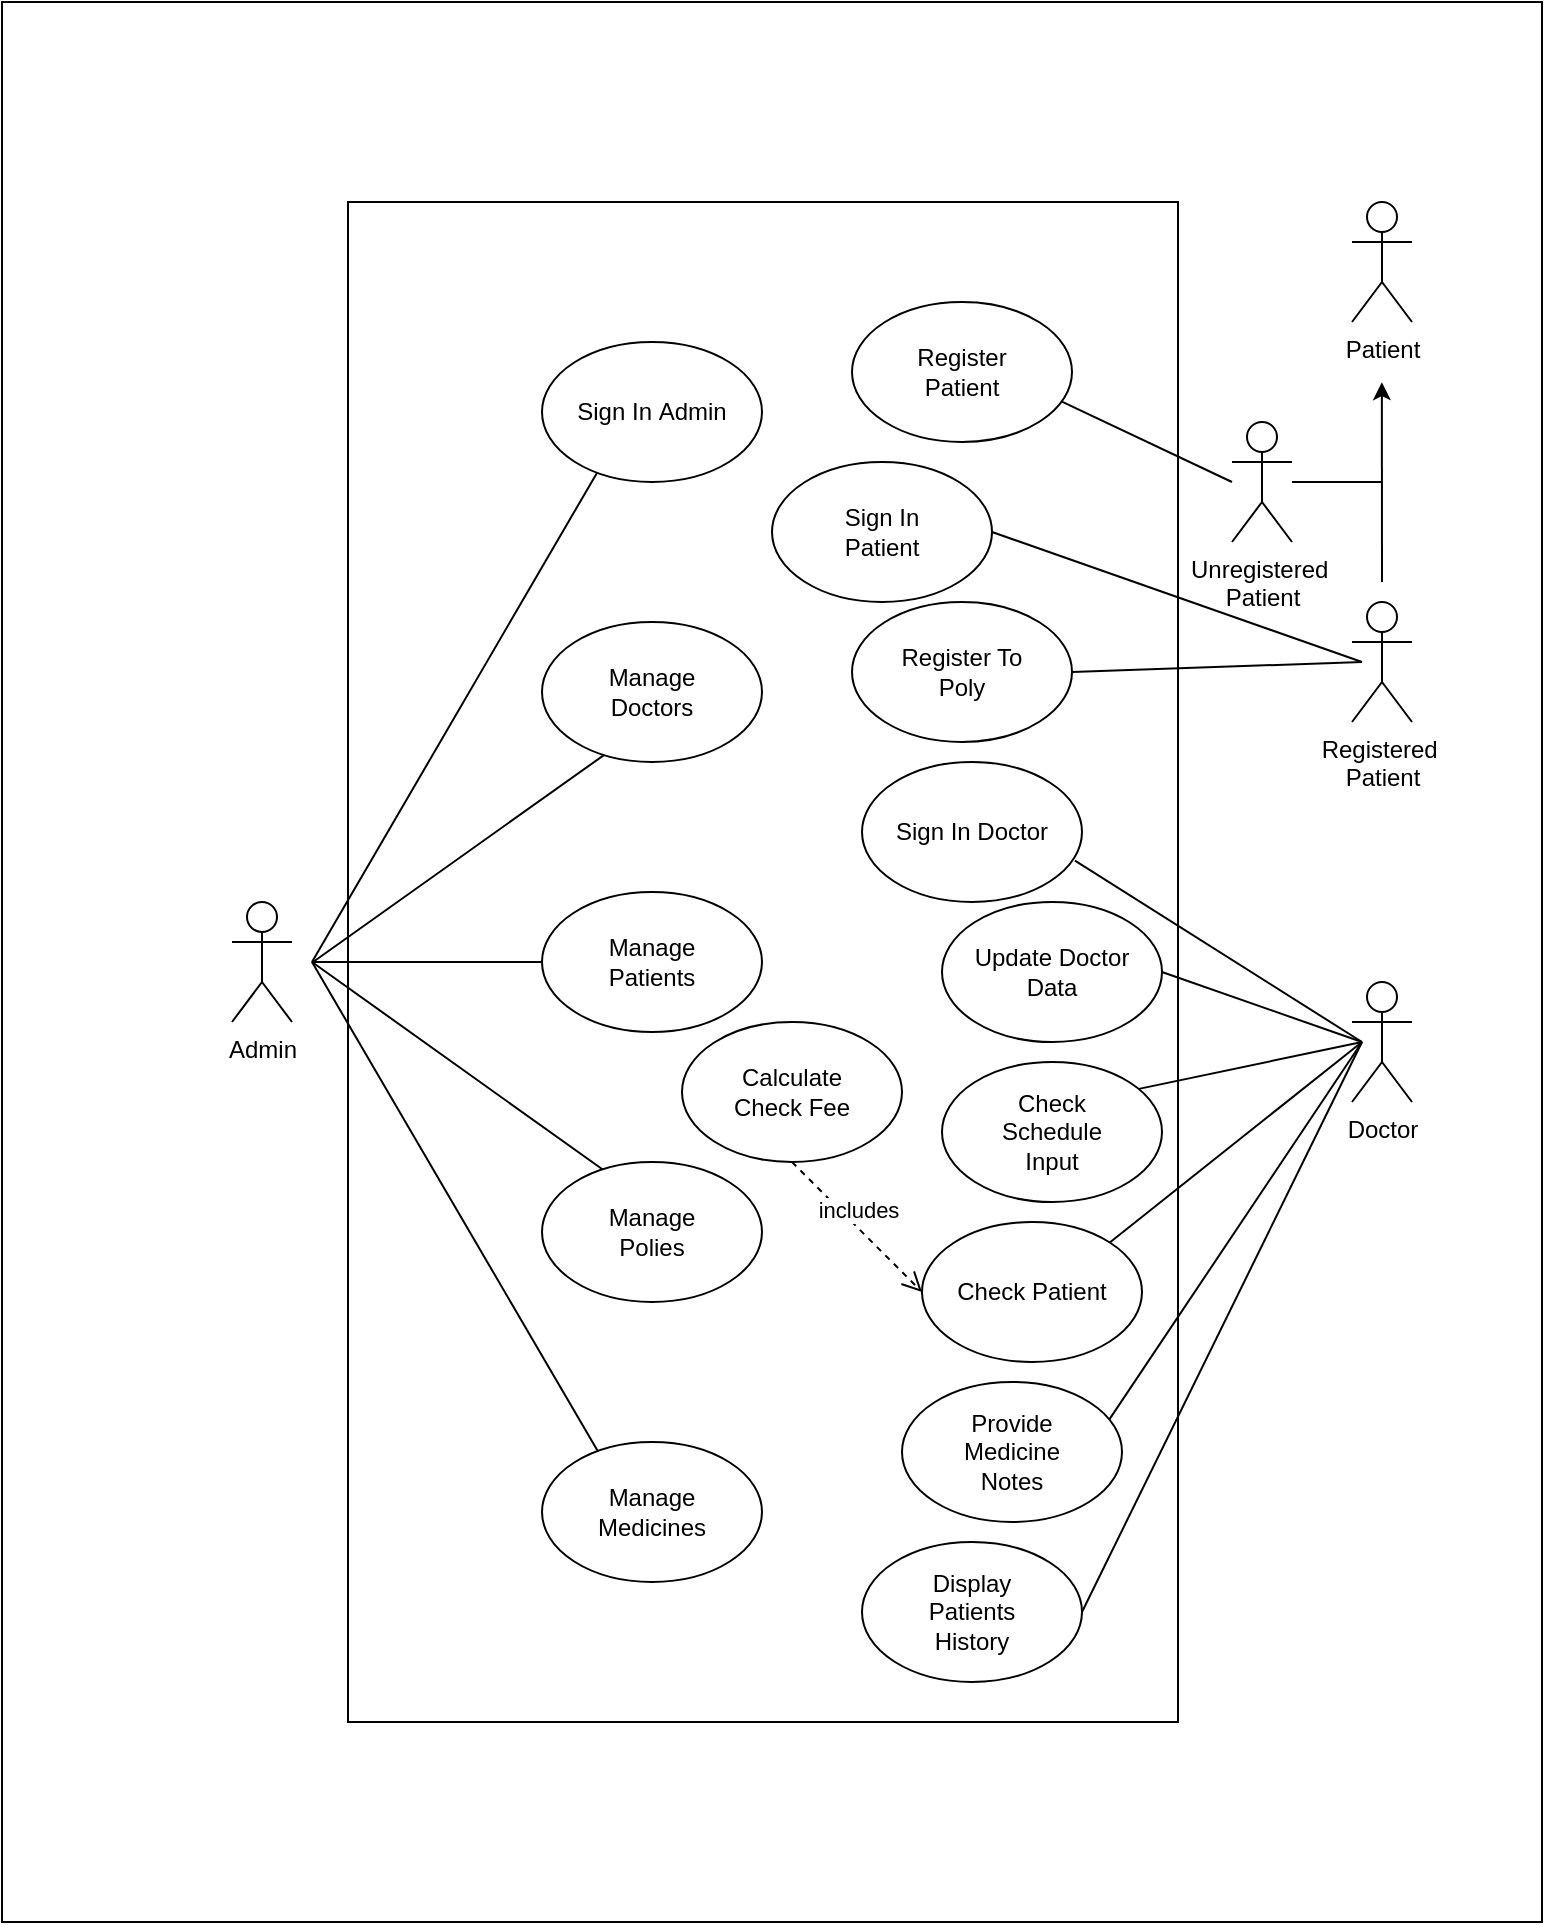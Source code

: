 <mxfile version="26.0.4">
  <diagram name="Page-1" id="-pmAG55PYEJWRh5QnQPN">
    <mxGraphModel dx="1050" dy="621" grid="1" gridSize="10" guides="1" tooltips="1" connect="1" arrows="1" fold="1" page="1" pageScale="1" pageWidth="850" pageHeight="1100" math="0" shadow="0">
      <root>
        <mxCell id="0" />
        <mxCell id="1" parent="0" />
        <mxCell id="vUmxkYCK4KYUpSk-L96z-42" value="" style="group" parent="1" vertex="1" connectable="0">
          <mxGeometry x="40.0" y="70" width="770" height="960" as="geometry" />
        </mxCell>
        <mxCell id="vUmxkYCK4KYUpSk-L96z-1" value="" style="rounded=0;whiteSpace=wrap;html=1;rotation=90;" parent="vUmxkYCK4KYUpSk-L96z-42" vertex="1">
          <mxGeometry x="-95.0" y="95" width="960" height="770" as="geometry" />
        </mxCell>
        <mxCell id="vUmxkYCK4KYUpSk-L96z-2" value="" style="rounded=0;whiteSpace=wrap;html=1;" parent="vUmxkYCK4KYUpSk-L96z-42" vertex="1">
          <mxGeometry x="173.0" y="100" width="415" height="760" as="geometry" />
        </mxCell>
        <mxCell id="vUmxkYCK4KYUpSk-L96z-3" value="Admin" style="shape=umlActor;verticalLabelPosition=bottom;verticalAlign=top;html=1;outlineConnect=0;" parent="vUmxkYCK4KYUpSk-L96z-42" vertex="1">
          <mxGeometry x="115.0" y="450" width="30" height="60" as="geometry" />
        </mxCell>
        <mxCell id="vUmxkYCK4KYUpSk-L96z-4" value="" style="endArrow=none;html=1;rounded=0;entryX=0.249;entryY=0.937;entryDx=0;entryDy=0;entryPerimeter=0;" parent="vUmxkYCK4KYUpSk-L96z-42" target="vUmxkYCK4KYUpSk-L96z-5" edge="1">
          <mxGeometry width="50" height="50" relative="1" as="geometry">
            <mxPoint x="155.0" y="480" as="sourcePoint" />
            <mxPoint x="45.0" y="250" as="targetPoint" />
          </mxGeometry>
        </mxCell>
        <mxCell id="vUmxkYCK4KYUpSk-L96z-7" value="" style="endArrow=none;html=1;rounded=0;entryX=0.299;entryY=0.931;entryDx=0;entryDy=0;entryPerimeter=0;" parent="vUmxkYCK4KYUpSk-L96z-42" target="vUmxkYCK4KYUpSk-L96z-11" edge="1">
          <mxGeometry width="50" height="50" relative="1" as="geometry">
            <mxPoint x="155.0" y="480.36" as="sourcePoint" />
            <mxPoint x="303.769" y="340" as="targetPoint" />
          </mxGeometry>
        </mxCell>
        <mxCell id="vUmxkYCK4KYUpSk-L96z-8" value="" style="group" parent="vUmxkYCK4KYUpSk-L96z-42" vertex="1" connectable="0">
          <mxGeometry x="270.0" y="170" width="110" height="70" as="geometry" />
        </mxCell>
        <mxCell id="vUmxkYCK4KYUpSk-L96z-9" value="" style="group" parent="vUmxkYCK4KYUpSk-L96z-8" vertex="1" connectable="0">
          <mxGeometry width="110" height="70" as="geometry" />
        </mxCell>
        <mxCell id="vUmxkYCK4KYUpSk-L96z-5" value="" style="ellipse;whiteSpace=wrap;html=1;" parent="vUmxkYCK4KYUpSk-L96z-9" vertex="1">
          <mxGeometry width="110" height="70" as="geometry" />
        </mxCell>
        <mxCell id="vUmxkYCK4KYUpSk-L96z-6" value="Sign In&amp;nbsp;&lt;span style=&quot;background-color: initial;&quot;&gt;Admin&lt;/span&gt;" style="text;html=1;align=center;verticalAlign=middle;whiteSpace=wrap;rounded=0;" parent="vUmxkYCK4KYUpSk-L96z-9" vertex="1">
          <mxGeometry x="15" y="20" width="80" height="30" as="geometry" />
        </mxCell>
        <mxCell id="vUmxkYCK4KYUpSk-L96z-10" value="" style="group" parent="vUmxkYCK4KYUpSk-L96z-42" vertex="1" connectable="0">
          <mxGeometry x="270.0" y="310" width="110" height="70" as="geometry" />
        </mxCell>
        <mxCell id="vUmxkYCK4KYUpSk-L96z-11" value="" style="ellipse;whiteSpace=wrap;html=1;" parent="vUmxkYCK4KYUpSk-L96z-10" vertex="1">
          <mxGeometry width="110" height="70" as="geometry" />
        </mxCell>
        <mxCell id="vUmxkYCK4KYUpSk-L96z-12" value="Manage Doctors" style="text;html=1;align=center;verticalAlign=middle;whiteSpace=wrap;rounded=0;" parent="vUmxkYCK4KYUpSk-L96z-10" vertex="1">
          <mxGeometry x="15" y="20" width="80" height="30" as="geometry" />
        </mxCell>
        <mxCell id="vUmxkYCK4KYUpSk-L96z-13" value="" style="endArrow=none;html=1;rounded=0;entryX=0;entryY=0.5;entryDx=0;entryDy=0;" parent="vUmxkYCK4KYUpSk-L96z-42" target="vUmxkYCK4KYUpSk-L96z-15" edge="1">
          <mxGeometry width="50" height="50" relative="1" as="geometry">
            <mxPoint x="155.0" y="480" as="sourcePoint" />
            <mxPoint x="275.0" y="480" as="targetPoint" />
          </mxGeometry>
        </mxCell>
        <mxCell id="vUmxkYCK4KYUpSk-L96z-14" value="" style="group" parent="vUmxkYCK4KYUpSk-L96z-42" vertex="1" connectable="0">
          <mxGeometry x="270.0" y="445" width="110" height="70" as="geometry" />
        </mxCell>
        <mxCell id="vUmxkYCK4KYUpSk-L96z-15" value="" style="ellipse;whiteSpace=wrap;html=1;" parent="vUmxkYCK4KYUpSk-L96z-14" vertex="1">
          <mxGeometry width="110" height="70" as="geometry" />
        </mxCell>
        <mxCell id="vUmxkYCK4KYUpSk-L96z-16" value="Manage Patients" style="text;html=1;align=center;verticalAlign=middle;whiteSpace=wrap;rounded=0;" parent="vUmxkYCK4KYUpSk-L96z-14" vertex="1">
          <mxGeometry x="15" y="20" width="80" height="30" as="geometry" />
        </mxCell>
        <mxCell id="vUmxkYCK4KYUpSk-L96z-17" value="" style="endArrow=none;html=1;rounded=0;entryX=0.276;entryY=0.054;entryDx=0;entryDy=0;entryPerimeter=0;" parent="vUmxkYCK4KYUpSk-L96z-42" target="vUmxkYCK4KYUpSk-L96z-19" edge="1">
          <mxGeometry width="50" height="50" relative="1" as="geometry">
            <mxPoint x="155.0" y="480" as="sourcePoint" />
            <mxPoint x="285.0" y="520" as="targetPoint" />
          </mxGeometry>
        </mxCell>
        <mxCell id="vUmxkYCK4KYUpSk-L96z-18" value="" style="group" parent="vUmxkYCK4KYUpSk-L96z-42" vertex="1" connectable="0">
          <mxGeometry x="270.0" y="580" width="110" height="70" as="geometry" />
        </mxCell>
        <mxCell id="vUmxkYCK4KYUpSk-L96z-19" value="" style="ellipse;whiteSpace=wrap;html=1;" parent="vUmxkYCK4KYUpSk-L96z-18" vertex="1">
          <mxGeometry width="110" height="70" as="geometry" />
        </mxCell>
        <mxCell id="vUmxkYCK4KYUpSk-L96z-20" value="Manage Polies" style="text;html=1;align=center;verticalAlign=middle;whiteSpace=wrap;rounded=0;" parent="vUmxkYCK4KYUpSk-L96z-18" vertex="1">
          <mxGeometry x="15" y="20" width="80" height="30" as="geometry" />
        </mxCell>
        <mxCell id="vUmxkYCK4KYUpSk-L96z-21" value="" style="endArrow=none;html=1;rounded=0;entryX=0.252;entryY=0.061;entryDx=0;entryDy=0;entryPerimeter=0;" parent="vUmxkYCK4KYUpSk-L96z-42" target="vUmxkYCK4KYUpSk-L96z-23" edge="1">
          <mxGeometry width="50" height="50" relative="1" as="geometry">
            <mxPoint x="155.0" y="480" as="sourcePoint" />
            <mxPoint x="281.0" y="240" as="targetPoint" />
          </mxGeometry>
        </mxCell>
        <mxCell id="vUmxkYCK4KYUpSk-L96z-22" value="" style="group" parent="vUmxkYCK4KYUpSk-L96z-42" vertex="1" connectable="0">
          <mxGeometry x="270.0" y="720" width="110" height="70" as="geometry" />
        </mxCell>
        <mxCell id="vUmxkYCK4KYUpSk-L96z-23" value="" style="ellipse;whiteSpace=wrap;html=1;" parent="vUmxkYCK4KYUpSk-L96z-22" vertex="1">
          <mxGeometry width="110" height="70" as="geometry" />
        </mxCell>
        <mxCell id="vUmxkYCK4KYUpSk-L96z-24" value="Manage Medicines" style="text;html=1;align=center;verticalAlign=middle;whiteSpace=wrap;rounded=0;" parent="vUmxkYCK4KYUpSk-L96z-22" vertex="1">
          <mxGeometry x="15" y="20" width="80" height="30" as="geometry" />
        </mxCell>
        <mxCell id="vUmxkYCK4KYUpSk-L96z-25" value="Unregistered&amp;nbsp;&lt;div&gt;Patient&lt;/div&gt;" style="shape=umlActor;verticalLabelPosition=bottom;verticalAlign=top;html=1;outlineConnect=0;" parent="vUmxkYCK4KYUpSk-L96z-42" vertex="1">
          <mxGeometry x="615" y="210" width="30" height="60" as="geometry" />
        </mxCell>
        <mxCell id="vUmxkYCK4KYUpSk-L96z-26" value="Registered&amp;nbsp;&lt;div&gt;Patient&lt;/div&gt;" style="shape=umlActor;verticalLabelPosition=bottom;verticalAlign=top;html=1;outlineConnect=0;" parent="vUmxkYCK4KYUpSk-L96z-42" vertex="1">
          <mxGeometry x="675" y="300" width="30" height="60" as="geometry" />
        </mxCell>
        <mxCell id="vUmxkYCK4KYUpSk-L96z-29" value="Patient" style="shape=umlActor;verticalLabelPosition=bottom;verticalAlign=top;html=1;outlineConnect=0;" parent="vUmxkYCK4KYUpSk-L96z-42" vertex="1">
          <mxGeometry x="675" y="100" width="30" height="60" as="geometry" />
        </mxCell>
        <mxCell id="vUmxkYCK4KYUpSk-L96z-30" value="" style="endArrow=none;html=1;rounded=0;exitX=0.954;exitY=0.712;exitDx=0;exitDy=0;exitPerimeter=0;" parent="vUmxkYCK4KYUpSk-L96z-42" source="vUmxkYCK4KYUpSk-L96z-32" edge="1">
          <mxGeometry width="50" height="50" relative="1" as="geometry">
            <mxPoint x="525" y="170" as="sourcePoint" />
            <mxPoint x="615" y="240.001" as="targetPoint" />
          </mxGeometry>
        </mxCell>
        <mxCell id="vUmxkYCK4KYUpSk-L96z-31" value="" style="group" parent="vUmxkYCK4KYUpSk-L96z-42" vertex="1" connectable="0">
          <mxGeometry x="425.0" y="150" width="110" height="70" as="geometry" />
        </mxCell>
        <mxCell id="vUmxkYCK4KYUpSk-L96z-32" value="" style="ellipse;whiteSpace=wrap;html=1;" parent="vUmxkYCK4KYUpSk-L96z-31" vertex="1">
          <mxGeometry width="110" height="70" as="geometry" />
        </mxCell>
        <mxCell id="vUmxkYCK4KYUpSk-L96z-33" value="Register Patient" style="text;html=1;align=center;verticalAlign=middle;whiteSpace=wrap;rounded=0;" parent="vUmxkYCK4KYUpSk-L96z-31" vertex="1">
          <mxGeometry x="15" y="20" width="80" height="30" as="geometry" />
        </mxCell>
        <mxCell id="vUmxkYCK4KYUpSk-L96z-34" value="" style="endArrow=none;html=1;rounded=0;exitX=1;exitY=0.5;exitDx=0;exitDy=0;" parent="vUmxkYCK4KYUpSk-L96z-42" source="vUmxkYCK4KYUpSk-L96z-37" edge="1">
          <mxGeometry width="50" height="50" relative="1" as="geometry">
            <mxPoint x="505.0" y="190" as="sourcePoint" />
            <mxPoint x="680" y="330" as="targetPoint" />
          </mxGeometry>
        </mxCell>
        <mxCell id="vUmxkYCK4KYUpSk-L96z-35" value="" style="group" parent="vUmxkYCK4KYUpSk-L96z-42" vertex="1" connectable="0">
          <mxGeometry x="385.0" y="230" width="110" height="70" as="geometry" />
        </mxCell>
        <mxCell id="vUmxkYCK4KYUpSk-L96z-36" value="" style="group" parent="vUmxkYCK4KYUpSk-L96z-35" vertex="1" connectable="0">
          <mxGeometry width="110" height="70" as="geometry" />
        </mxCell>
        <mxCell id="vUmxkYCK4KYUpSk-L96z-37" value="" style="ellipse;whiteSpace=wrap;html=1;" parent="vUmxkYCK4KYUpSk-L96z-36" vertex="1">
          <mxGeometry width="110" height="70" as="geometry" />
        </mxCell>
        <mxCell id="vUmxkYCK4KYUpSk-L96z-38" value="Sign In Patient" style="text;html=1;align=center;verticalAlign=middle;whiteSpace=wrap;rounded=0;" parent="vUmxkYCK4KYUpSk-L96z-36" vertex="1">
          <mxGeometry x="15" y="20" width="80" height="30" as="geometry" />
        </mxCell>
        <mxCell id="vUmxkYCK4KYUpSk-L96z-39" value="" style="endArrow=none;html=1;rounded=0;" parent="vUmxkYCK4KYUpSk-L96z-42" edge="1">
          <mxGeometry width="50" height="50" relative="1" as="geometry">
            <mxPoint x="645" y="240" as="sourcePoint" />
            <mxPoint x="690" y="240" as="targetPoint" />
          </mxGeometry>
        </mxCell>
        <mxCell id="vUmxkYCK4KYUpSk-L96z-40" value="" style="endArrow=classic;html=1;rounded=0;entryX=0.198;entryY=0.104;entryDx=0;entryDy=0;entryPerimeter=0;" parent="vUmxkYCK4KYUpSk-L96z-42" target="vUmxkYCK4KYUpSk-L96z-1" edge="1">
          <mxGeometry width="50" height="50" relative="1" as="geometry">
            <mxPoint x="690" y="290" as="sourcePoint" />
            <mxPoint x="730" y="270" as="targetPoint" />
          </mxGeometry>
        </mxCell>
        <mxCell id="vUmxkYCK4KYUpSk-L96z-41" value="Doctor" style="shape=umlActor;verticalLabelPosition=bottom;verticalAlign=top;html=1;outlineConnect=0;" parent="vUmxkYCK4KYUpSk-L96z-42" vertex="1">
          <mxGeometry x="675" y="490" width="30" height="60" as="geometry" />
        </mxCell>
        <mxCell id="nRiT8ak66ytunEKEcYjI-6" value="" style="group" parent="vUmxkYCK4KYUpSk-L96z-42" vertex="1" connectable="0">
          <mxGeometry x="470.0" y="450" width="110" height="70" as="geometry" />
        </mxCell>
        <mxCell id="nRiT8ak66ytunEKEcYjI-3" value="" style="ellipse;whiteSpace=wrap;html=1;" parent="nRiT8ak66ytunEKEcYjI-6" vertex="1">
          <mxGeometry width="110" height="70" as="geometry" />
        </mxCell>
        <mxCell id="nRiT8ak66ytunEKEcYjI-4" value="Update Doctor Data" style="text;html=1;align=center;verticalAlign=middle;whiteSpace=wrap;rounded=0;" parent="nRiT8ak66ytunEKEcYjI-6" vertex="1">
          <mxGeometry x="15" y="20" width="80" height="30" as="geometry" />
        </mxCell>
        <mxCell id="nRiT8ak66ytunEKEcYjI-8" value="" style="endArrow=none;html=1;rounded=0;exitX=1;exitY=0.5;exitDx=0;exitDy=0;" parent="vUmxkYCK4KYUpSk-L96z-42" source="nRiT8ak66ytunEKEcYjI-3" edge="1">
          <mxGeometry width="50" height="50" relative="1" as="geometry">
            <mxPoint x="360.0" y="650" as="sourcePoint" />
            <mxPoint x="680" y="520" as="targetPoint" />
          </mxGeometry>
        </mxCell>
        <mxCell id="nRiT8ak66ytunEKEcYjI-10" value="" style="group" parent="vUmxkYCK4KYUpSk-L96z-42" vertex="1" connectable="0">
          <mxGeometry x="470.0" y="530" width="110" height="70" as="geometry" />
        </mxCell>
        <mxCell id="nRiT8ak66ytunEKEcYjI-11" value="" style="ellipse;whiteSpace=wrap;html=1;" parent="nRiT8ak66ytunEKEcYjI-10" vertex="1">
          <mxGeometry width="110" height="70" as="geometry" />
        </mxCell>
        <mxCell id="nRiT8ak66ytunEKEcYjI-12" value="Check Schedule Input" style="text;html=1;align=center;verticalAlign=middle;whiteSpace=wrap;rounded=0;" parent="nRiT8ak66ytunEKEcYjI-10" vertex="1">
          <mxGeometry x="15" y="20" width="80" height="30" as="geometry" />
        </mxCell>
        <mxCell id="nRiT8ak66ytunEKEcYjI-14" value="" style="endArrow=none;html=1;rounded=0;exitX=0.895;exitY=0.192;exitDx=0;exitDy=0;exitPerimeter=0;" parent="vUmxkYCK4KYUpSk-L96z-42" source="nRiT8ak66ytunEKEcYjI-11" edge="1">
          <mxGeometry width="50" height="50" relative="1" as="geometry">
            <mxPoint x="605" y="590" as="sourcePoint" />
            <mxPoint x="680" y="520" as="targetPoint" />
          </mxGeometry>
        </mxCell>
        <mxCell id="nRiT8ak66ytunEKEcYjI-16" value="" style="group" parent="vUmxkYCK4KYUpSk-L96z-42" vertex="1" connectable="0">
          <mxGeometry x="460.0" y="610" width="110" height="70" as="geometry" />
        </mxCell>
        <mxCell id="nRiT8ak66ytunEKEcYjI-17" value="" style="ellipse;whiteSpace=wrap;html=1;" parent="nRiT8ak66ytunEKEcYjI-16" vertex="1">
          <mxGeometry width="110" height="70" as="geometry" />
        </mxCell>
        <mxCell id="nRiT8ak66ytunEKEcYjI-18" value="Check Patient" style="text;html=1;align=center;verticalAlign=middle;whiteSpace=wrap;rounded=0;" parent="nRiT8ak66ytunEKEcYjI-16" vertex="1">
          <mxGeometry x="15" y="20" width="80" height="30" as="geometry" />
        </mxCell>
        <mxCell id="nRiT8ak66ytunEKEcYjI-20" value="" style="group" parent="vUmxkYCK4KYUpSk-L96z-42" vertex="1" connectable="0">
          <mxGeometry x="450.0" y="690" width="110" height="70" as="geometry" />
        </mxCell>
        <mxCell id="nRiT8ak66ytunEKEcYjI-21" value="" style="ellipse;whiteSpace=wrap;html=1;" parent="nRiT8ak66ytunEKEcYjI-20" vertex="1">
          <mxGeometry width="110" height="70" as="geometry" />
        </mxCell>
        <mxCell id="nRiT8ak66ytunEKEcYjI-22" value="Provide Medicine Notes" style="text;html=1;align=center;verticalAlign=middle;whiteSpace=wrap;rounded=0;" parent="nRiT8ak66ytunEKEcYjI-20" vertex="1">
          <mxGeometry x="15" y="20" width="80" height="30" as="geometry" />
        </mxCell>
        <mxCell id="nRiT8ak66ytunEKEcYjI-23" value="" style="group" parent="vUmxkYCK4KYUpSk-L96z-42" vertex="1" connectable="0">
          <mxGeometry x="430.0" y="770" width="110" height="70" as="geometry" />
        </mxCell>
        <mxCell id="nRiT8ak66ytunEKEcYjI-24" value="" style="ellipse;whiteSpace=wrap;html=1;" parent="nRiT8ak66ytunEKEcYjI-23" vertex="1">
          <mxGeometry width="110" height="70" as="geometry" />
        </mxCell>
        <mxCell id="nRiT8ak66ytunEKEcYjI-25" value="Display Patients History" style="text;html=1;align=center;verticalAlign=middle;whiteSpace=wrap;rounded=0;" parent="nRiT8ak66ytunEKEcYjI-23" vertex="1">
          <mxGeometry x="15" y="20" width="80" height="30" as="geometry" />
        </mxCell>
        <mxCell id="nRiT8ak66ytunEKEcYjI-28" value="" style="group" parent="vUmxkYCK4KYUpSk-L96z-42" vertex="1" connectable="0">
          <mxGeometry x="340.0" y="510" width="110" height="70" as="geometry" />
        </mxCell>
        <mxCell id="nRiT8ak66ytunEKEcYjI-29" value="" style="ellipse;whiteSpace=wrap;html=1;" parent="nRiT8ak66ytunEKEcYjI-28" vertex="1">
          <mxGeometry width="110" height="70" as="geometry" />
        </mxCell>
        <mxCell id="nRiT8ak66ytunEKEcYjI-30" value="Calculate Check Fee" style="text;html=1;align=center;verticalAlign=middle;whiteSpace=wrap;rounded=0;" parent="nRiT8ak66ytunEKEcYjI-28" vertex="1">
          <mxGeometry x="15" y="20" width="80" height="30" as="geometry" />
        </mxCell>
        <mxCell id="nRiT8ak66ytunEKEcYjI-32" value="includes" style="html=1;verticalAlign=bottom;endArrow=open;dashed=1;endSize=8;curved=0;rounded=0;exitX=0.5;exitY=1;exitDx=0;exitDy=0;entryX=0;entryY=0.5;entryDx=0;entryDy=0;" parent="vUmxkYCK4KYUpSk-L96z-42" source="nRiT8ak66ytunEKEcYjI-29" target="nRiT8ak66ytunEKEcYjI-17" edge="1">
          <mxGeometry relative="1" as="geometry">
            <mxPoint x="490.0" y="580" as="sourcePoint" />
            <mxPoint x="410.0" y="580" as="targetPoint" />
          </mxGeometry>
        </mxCell>
        <mxCell id="19aTQ30yX1luQGva-pau-1" value="" style="endArrow=none;html=1;rounded=0;exitX=1;exitY=0.5;exitDx=0;exitDy=0;" parent="vUmxkYCK4KYUpSk-L96z-42" source="19aTQ30yX1luQGva-pau-4" edge="1">
          <mxGeometry width="50" height="50" relative="1" as="geometry">
            <mxPoint x="545" y="260" as="sourcePoint" />
            <mxPoint x="680" y="330" as="targetPoint" />
          </mxGeometry>
        </mxCell>
        <mxCell id="19aTQ30yX1luQGva-pau-2" value="" style="group" parent="vUmxkYCK4KYUpSk-L96z-42" vertex="1" connectable="0">
          <mxGeometry x="425.0" y="300" width="110" height="70" as="geometry" />
        </mxCell>
        <mxCell id="19aTQ30yX1luQGva-pau-3" value="" style="group" parent="19aTQ30yX1luQGva-pau-2" vertex="1" connectable="0">
          <mxGeometry width="110" height="70" as="geometry" />
        </mxCell>
        <mxCell id="19aTQ30yX1luQGva-pau-4" value="" style="ellipse;whiteSpace=wrap;html=1;" parent="19aTQ30yX1luQGva-pau-3" vertex="1">
          <mxGeometry width="110" height="70" as="geometry" />
        </mxCell>
        <mxCell id="19aTQ30yX1luQGva-pau-5" value="Register To Poly" style="text;html=1;align=center;verticalAlign=middle;whiteSpace=wrap;rounded=0;" parent="19aTQ30yX1luQGva-pau-3" vertex="1">
          <mxGeometry x="15" y="20" width="80" height="30" as="geometry" />
        </mxCell>
        <mxCell id="nRiT8ak66ytunEKEcYjI-1" value="" style="group" parent="1" vertex="1" connectable="0">
          <mxGeometry x="470" y="450" width="110" height="70" as="geometry" />
        </mxCell>
        <mxCell id="vUmxkYCK4KYUpSk-L96z-46" value="" style="ellipse;whiteSpace=wrap;html=1;" parent="nRiT8ak66ytunEKEcYjI-1" vertex="1">
          <mxGeometry width="110" height="70" as="geometry" />
        </mxCell>
        <mxCell id="vUmxkYCK4KYUpSk-L96z-47" value="Sign In&amp;nbsp;&lt;span style=&quot;background-color: initial;&quot;&gt;Doctor&lt;/span&gt;" style="text;html=1;align=center;verticalAlign=middle;whiteSpace=wrap;rounded=0;" parent="nRiT8ak66ytunEKEcYjI-1" vertex="1">
          <mxGeometry x="15" y="20" width="80" height="30" as="geometry" />
        </mxCell>
        <mxCell id="vUmxkYCK4KYUpSk-L96z-43" value="" style="endArrow=none;html=1;rounded=0;exitX=0.968;exitY=0.705;exitDx=0;exitDy=0;exitPerimeter=0;" parent="1" source="vUmxkYCK4KYUpSk-L96z-46" edge="1">
          <mxGeometry width="50" height="50" relative="1" as="geometry">
            <mxPoint x="560" y="550" as="sourcePoint" />
            <mxPoint x="720" y="590" as="targetPoint" />
          </mxGeometry>
        </mxCell>
        <mxCell id="nRiT8ak66ytunEKEcYjI-19" value="" style="endArrow=none;html=1;rounded=0;exitX=1;exitY=0;exitDx=0;exitDy=0;" parent="1" source="nRiT8ak66ytunEKEcYjI-17" edge="1">
          <mxGeometry width="50" height="50" relative="1" as="geometry">
            <mxPoint x="608" y="653" as="sourcePoint" />
            <mxPoint x="720" y="590" as="targetPoint" />
          </mxGeometry>
        </mxCell>
        <mxCell id="nRiT8ak66ytunEKEcYjI-26" value="" style="endArrow=none;html=1;rounded=0;exitX=0.942;exitY=0.269;exitDx=0;exitDy=0;exitPerimeter=0;" parent="1" source="nRiT8ak66ytunEKEcYjI-21" edge="1">
          <mxGeometry width="50" height="50" relative="1" as="geometry">
            <mxPoint x="604" y="700" as="sourcePoint" />
            <mxPoint x="720" y="590" as="targetPoint" />
          </mxGeometry>
        </mxCell>
        <mxCell id="nRiT8ak66ytunEKEcYjI-27" value="" style="endArrow=none;html=1;rounded=0;exitX=1;exitY=0.5;exitDx=0;exitDy=0;" parent="1" source="nRiT8ak66ytunEKEcYjI-24" edge="1">
          <mxGeometry width="50" height="50" relative="1" as="geometry">
            <mxPoint x="604" y="789" as="sourcePoint" />
            <mxPoint x="720" y="590" as="targetPoint" />
          </mxGeometry>
        </mxCell>
      </root>
    </mxGraphModel>
  </diagram>
</mxfile>

